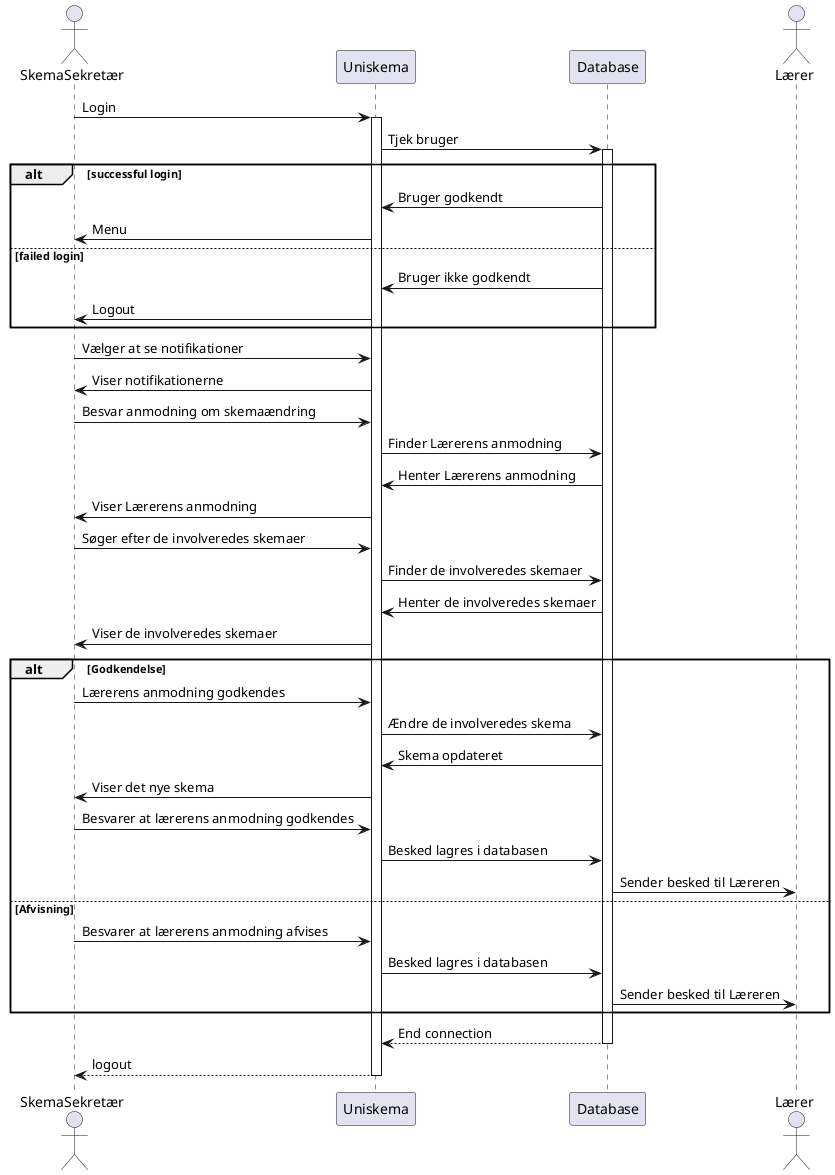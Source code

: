 @startuml
Actor SkemaSekretær
SkemaSekretær -> Uniskema: Login
Activate Uniskema
Uniskema -> Database: Tjek bruger
Activate Database
Actor Lærer
alt successful login
    Uniskema <- Database: Bruger godkendt
    SkemaSekretær <- Uniskema: Menu
else failed login
    Uniskema <- Database: Bruger ikke godkendt
    SkemaSekretær <- Uniskema: Logout
end
SkemaSekretær -> Uniskema: Vælger at se notifikationer
SkemaSekretær <- Uniskema: Viser notifikationerne
SkemaSekretær -> Uniskema: Besvar anmodning om skemaændring
Uniskema -> Database: Finder Lærerens anmodning
Uniskema <- Database: Henter Lærerens anmodning
SkemaSekretær <- Uniskema: Viser Lærerens anmodning
SkemaSekretær -> Uniskema: Søger efter de involveredes skemaer
Uniskema -> Database: Finder de involveredes skemaer
Uniskema <- Database: Henter de involveredes skemaer
SkemaSekretær <- Uniskema: Viser de involveredes skemaer
alt Godkendelse
    SkemaSekretær -> Uniskema: Lærerens anmodning godkendes
    Uniskema -> Database: Ændre de involveredes skema
    Uniskema <- Database: Skema opdateret
    SkemaSekretær <- Uniskema: Viser det nye skema
    SkemaSekretær -> Uniskema: Besvarer at lærerens anmodning godkendes
    Uniskema -> Database: Besked lagres i databasen
    Database -> Lærer: Sender besked til Læreren
else Afvisning
    SkemaSekretær -> Uniskema: Besvarer at lærerens anmodning afvises
    Uniskema -> Database: Besked lagres i databasen
    Database -> Lærer: Sender besked til Læreren
end
return End connection
return logout
@enduml
